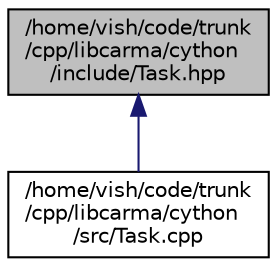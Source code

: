 digraph "/home/vish/code/trunk/cpp/libcarma/cython/include/Task.hpp"
{
  edge [fontname="Helvetica",fontsize="10",labelfontname="Helvetica",labelfontsize="10"];
  node [fontname="Helvetica",fontsize="10",shape=record];
  Node1 [label="/home/vish/code/trunk\l/cpp/libcarma/cython\l/include/Task.hpp",height=0.2,width=0.4,color="black", fillcolor="grey75", style="filled" fontcolor="black"];
  Node1 -> Node2 [dir="back",color="midnightblue",fontsize="10",style="solid"];
  Node2 [label="/home/vish/code/trunk\l/cpp/libcarma/cython\l/src/Task.cpp",height=0.2,width=0.4,color="black", fillcolor="white", style="filled",URL="$_task_8cpp.html"];
}

